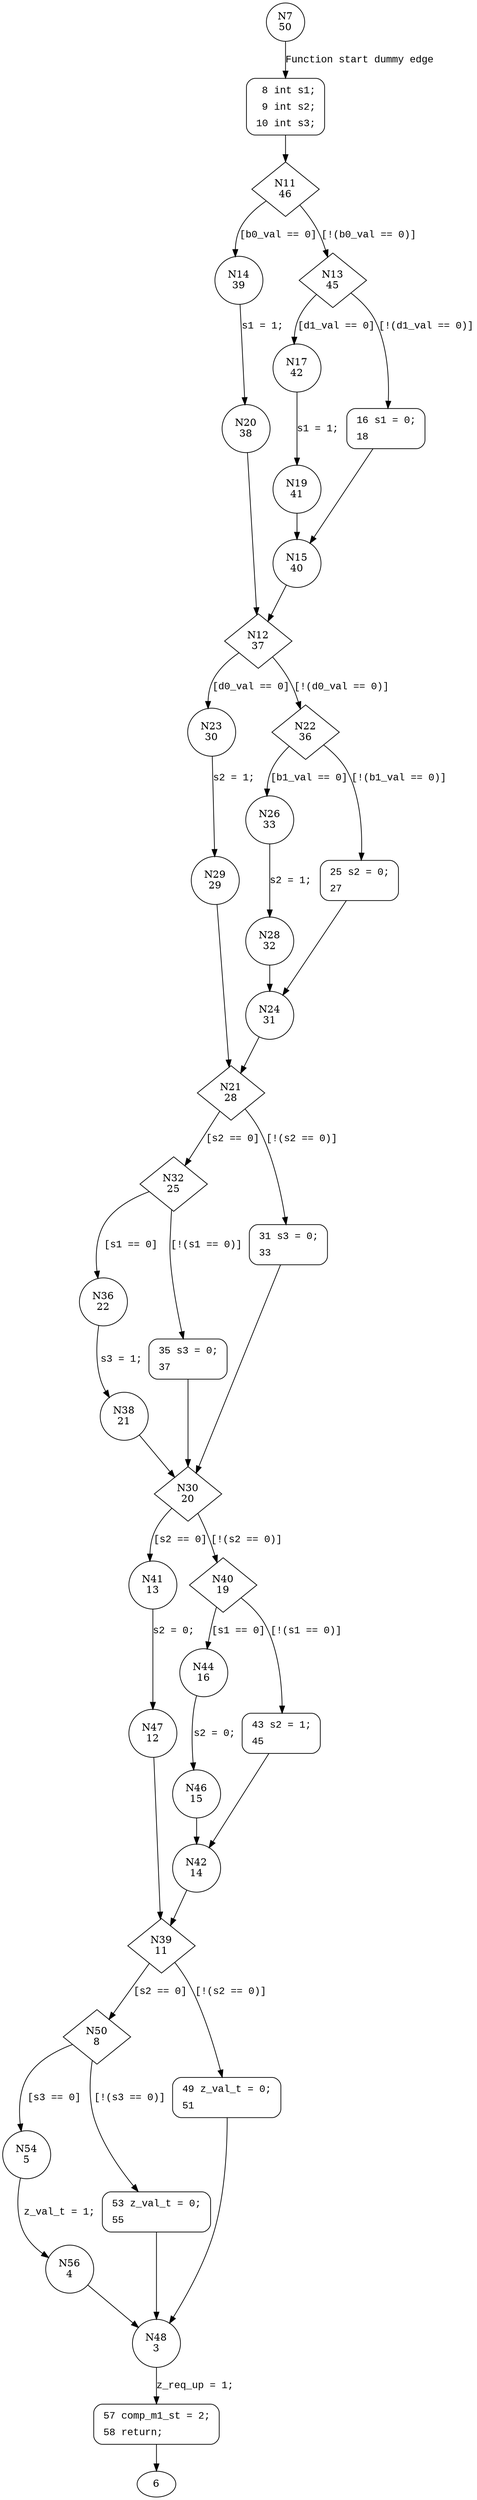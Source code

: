 digraph method1 {
7 [shape="circle" label="N7\n50"]
8 [shape="circle" label="N8\n49"]
11 [shape="diamond" label="N11\n46"]
14 [shape="circle" label="N14\n39"]
13 [shape="diamond" label="N13\n45"]
17 [shape="circle" label="N17\n42"]
16 [shape="circle" label="N16\n44"]
15 [shape="circle" label="N15\n40"]
12 [shape="diamond" label="N12\n37"]
23 [shape="circle" label="N23\n30"]
22 [shape="diamond" label="N22\n36"]
26 [shape="circle" label="N26\n33"]
25 [shape="circle" label="N25\n35"]
24 [shape="circle" label="N24\n31"]
21 [shape="diamond" label="N21\n28"]
32 [shape="diamond" label="N32\n25"]
31 [shape="circle" label="N31\n27"]
30 [shape="diamond" label="N30\n20"]
41 [shape="circle" label="N41\n13"]
40 [shape="diamond" label="N40\n19"]
44 [shape="circle" label="N44\n16"]
43 [shape="circle" label="N43\n18"]
42 [shape="circle" label="N42\n14"]
39 [shape="diamond" label="N39\n11"]
50 [shape="diamond" label="N50\n8"]
49 [shape="circle" label="N49\n10"]
48 [shape="circle" label="N48\n3"]
57 [shape="circle" label="N57\n2"]
54 [shape="circle" label="N54\n5"]
53 [shape="circle" label="N53\n7"]
56 [shape="circle" label="N56\n4"]
46 [shape="circle" label="N46\n15"]
47 [shape="circle" label="N47\n12"]
36 [shape="circle" label="N36\n22"]
35 [shape="circle" label="N35\n24"]
38 [shape="circle" label="N38\n21"]
28 [shape="circle" label="N28\n32"]
29 [shape="circle" label="N29\n29"]
19 [shape="circle" label="N19\n41"]
20 [shape="circle" label="N20\n38"]
8 [style="filled,bold" penwidth="1" fillcolor="white" fontname="Courier New" shape="Mrecord" label=<<table border="0" cellborder="0" cellpadding="3" bgcolor="white"><tr><td align="right">8</td><td align="left">int s1;</td></tr><tr><td align="right">9</td><td align="left">int s2;</td></tr><tr><td align="right">10</td><td align="left">int s3;</td></tr></table>>]
8 -> 11[label=""]
16 [style="filled,bold" penwidth="1" fillcolor="white" fontname="Courier New" shape="Mrecord" label=<<table border="0" cellborder="0" cellpadding="3" bgcolor="white"><tr><td align="right">16</td><td align="left">s1 = 0;</td></tr><tr><td align="right">18</td><td align="left"></td></tr></table>>]
16 -> 15[label=""]
25 [style="filled,bold" penwidth="1" fillcolor="white" fontname="Courier New" shape="Mrecord" label=<<table border="0" cellborder="0" cellpadding="3" bgcolor="white"><tr><td align="right">25</td><td align="left">s2 = 0;</td></tr><tr><td align="right">27</td><td align="left"></td></tr></table>>]
25 -> 24[label=""]
31 [style="filled,bold" penwidth="1" fillcolor="white" fontname="Courier New" shape="Mrecord" label=<<table border="0" cellborder="0" cellpadding="3" bgcolor="white"><tr><td align="right">31</td><td align="left">s3 = 0;</td></tr><tr><td align="right">33</td><td align="left"></td></tr></table>>]
31 -> 30[label=""]
43 [style="filled,bold" penwidth="1" fillcolor="white" fontname="Courier New" shape="Mrecord" label=<<table border="0" cellborder="0" cellpadding="3" bgcolor="white"><tr><td align="right">43</td><td align="left">s2 = 1;</td></tr><tr><td align="right">45</td><td align="left"></td></tr></table>>]
43 -> 42[label=""]
49 [style="filled,bold" penwidth="1" fillcolor="white" fontname="Courier New" shape="Mrecord" label=<<table border="0" cellborder="0" cellpadding="3" bgcolor="white"><tr><td align="right">49</td><td align="left">z_val_t = 0;</td></tr><tr><td align="right">51</td><td align="left"></td></tr></table>>]
49 -> 48[label=""]
57 [style="filled,bold" penwidth="1" fillcolor="white" fontname="Courier New" shape="Mrecord" label=<<table border="0" cellborder="0" cellpadding="3" bgcolor="white"><tr><td align="right">57</td><td align="left">comp_m1_st = 2;</td></tr><tr><td align="right">58</td><td align="left">return;</td></tr></table>>]
57 -> 6[label=""]
53 [style="filled,bold" penwidth="1" fillcolor="white" fontname="Courier New" shape="Mrecord" label=<<table border="0" cellborder="0" cellpadding="3" bgcolor="white"><tr><td align="right">53</td><td align="left">z_val_t = 0;</td></tr><tr><td align="right">55</td><td align="left"></td></tr></table>>]
53 -> 48[label=""]
35 [style="filled,bold" penwidth="1" fillcolor="white" fontname="Courier New" shape="Mrecord" label=<<table border="0" cellborder="0" cellpadding="3" bgcolor="white"><tr><td align="right">35</td><td align="left">s3 = 0;</td></tr><tr><td align="right">37</td><td align="left"></td></tr></table>>]
35 -> 30[label=""]
7 -> 8 [label="Function start dummy edge" fontname="Courier New"]
11 -> 14 [label="[b0_val == 0]" fontname="Courier New"]
11 -> 13 [label="[!(b0_val == 0)]" fontname="Courier New"]
13 -> 17 [label="[d1_val == 0]" fontname="Courier New"]
13 -> 16 [label="[!(d1_val == 0)]" fontname="Courier New"]
15 -> 12 [label="" fontname="Courier New"]
12 -> 23 [label="[d0_val == 0]" fontname="Courier New"]
12 -> 22 [label="[!(d0_val == 0)]" fontname="Courier New"]
22 -> 26 [label="[b1_val == 0]" fontname="Courier New"]
22 -> 25 [label="[!(b1_val == 0)]" fontname="Courier New"]
24 -> 21 [label="" fontname="Courier New"]
21 -> 32 [label="[s2 == 0]" fontname="Courier New"]
21 -> 31 [label="[!(s2 == 0)]" fontname="Courier New"]
30 -> 41 [label="[s2 == 0]" fontname="Courier New"]
30 -> 40 [label="[!(s2 == 0)]" fontname="Courier New"]
40 -> 44 [label="[s1 == 0]" fontname="Courier New"]
40 -> 43 [label="[!(s1 == 0)]" fontname="Courier New"]
42 -> 39 [label="" fontname="Courier New"]
39 -> 50 [label="[s2 == 0]" fontname="Courier New"]
39 -> 49 [label="[!(s2 == 0)]" fontname="Courier New"]
48 -> 57 [label="z_req_up = 1;" fontname="Courier New"]
50 -> 54 [label="[s3 == 0]" fontname="Courier New"]
50 -> 53 [label="[!(s3 == 0)]" fontname="Courier New"]
54 -> 56 [label="z_val_t = 1;" fontname="Courier New"]
44 -> 46 [label="s2 = 0;" fontname="Courier New"]
41 -> 47 [label="s2 = 0;" fontname="Courier New"]
32 -> 36 [label="[s1 == 0]" fontname="Courier New"]
32 -> 35 [label="[!(s1 == 0)]" fontname="Courier New"]
36 -> 38 [label="s3 = 1;" fontname="Courier New"]
26 -> 28 [label="s2 = 1;" fontname="Courier New"]
23 -> 29 [label="s2 = 1;" fontname="Courier New"]
17 -> 19 [label="s1 = 1;" fontname="Courier New"]
14 -> 20 [label="s1 = 1;" fontname="Courier New"]
56 -> 48 [label="" fontname="Courier New"]
46 -> 42 [label="" fontname="Courier New"]
47 -> 39 [label="" fontname="Courier New"]
38 -> 30 [label="" fontname="Courier New"]
28 -> 24 [label="" fontname="Courier New"]
29 -> 21 [label="" fontname="Courier New"]
19 -> 15 [label="" fontname="Courier New"]
20 -> 12 [label="" fontname="Courier New"]
}